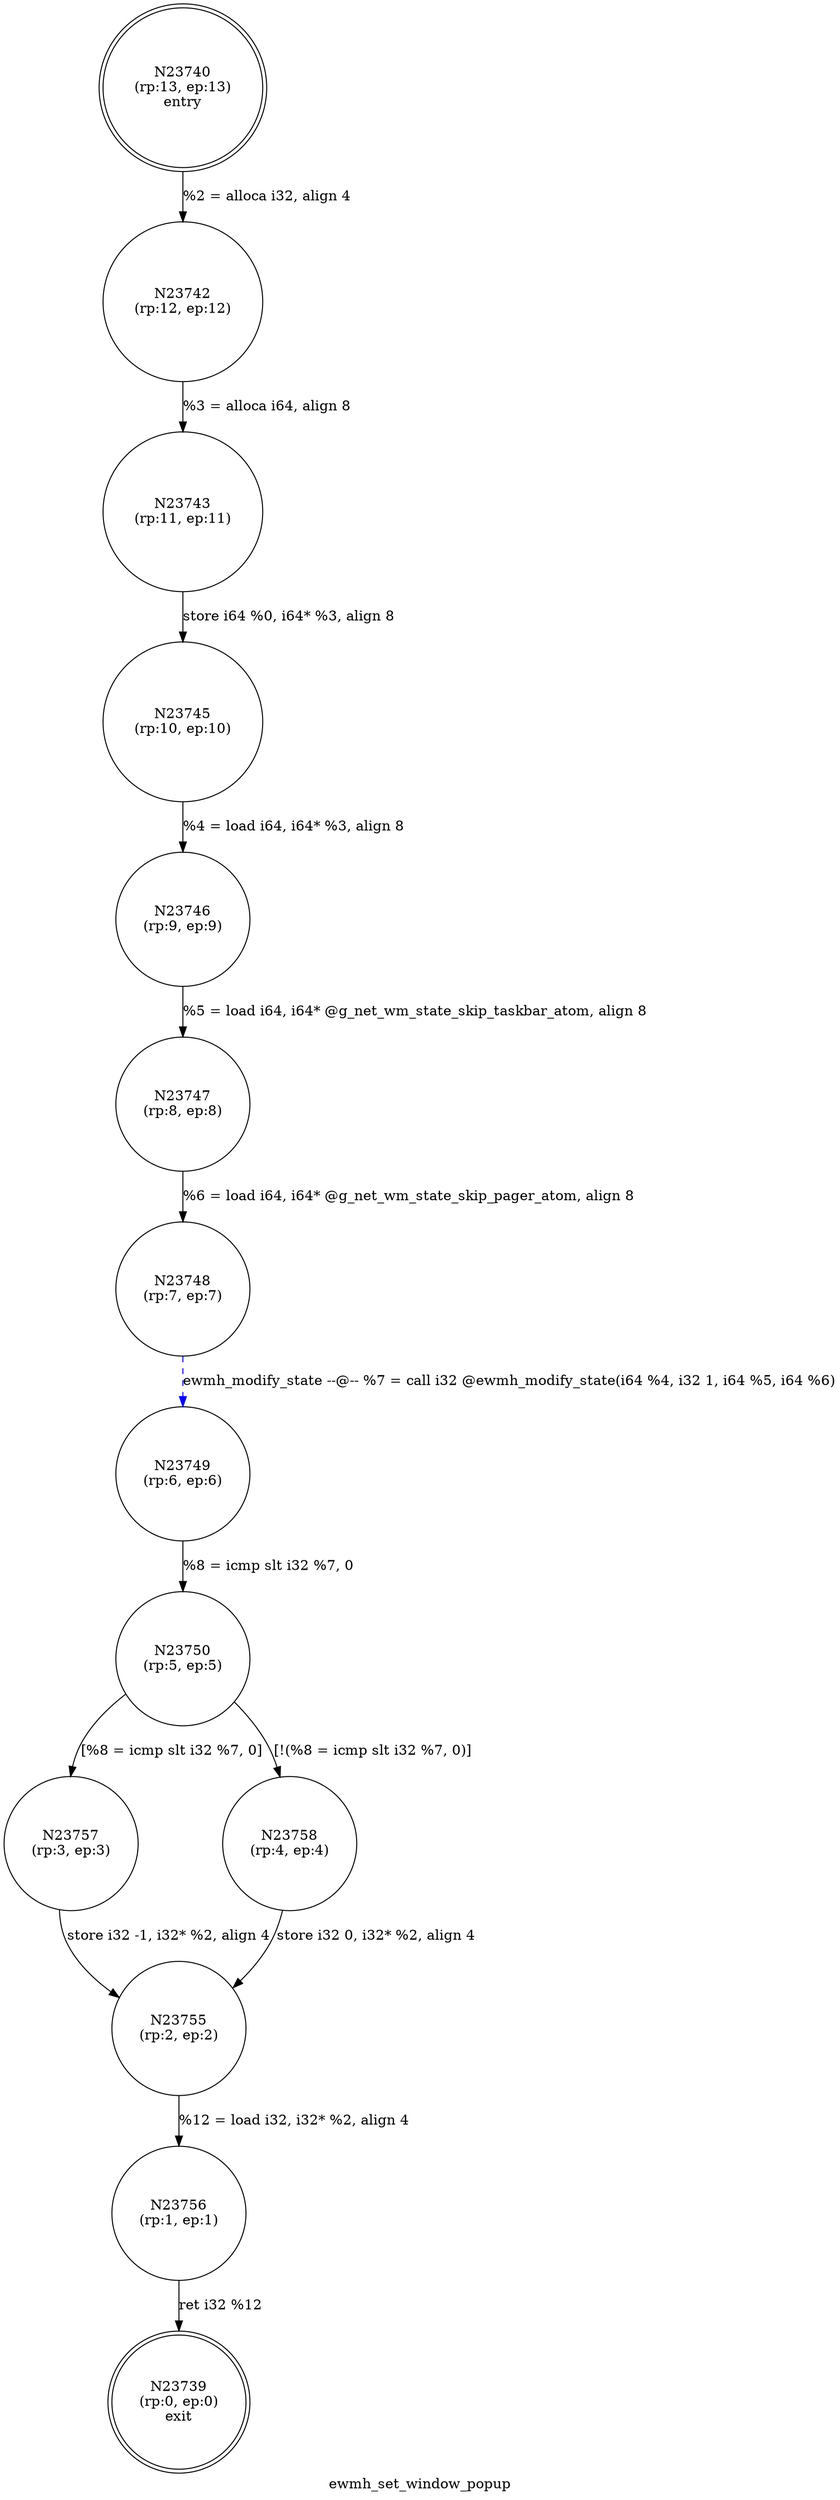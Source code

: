 digraph ewmh_set_window_popup {
label="ewmh_set_window_popup"
23739 [label="N23739\n(rp:0, ep:0)\nexit", shape="doublecircle"]
23740 [label="N23740\n(rp:13, ep:13)\nentry", shape="doublecircle"]
23740 -> 23742 [label="%2 = alloca i32, align 4"]
23742 [label="N23742\n(rp:12, ep:12)", shape="circle"]
23742 -> 23743 [label="%3 = alloca i64, align 8"]
23743 [label="N23743\n(rp:11, ep:11)", shape="circle"]
23743 -> 23745 [label="store i64 %0, i64* %3, align 8"]
23745 [label="N23745\n(rp:10, ep:10)", shape="circle"]
23745 -> 23746 [label="%4 = load i64, i64* %3, align 8"]
23746 [label="N23746\n(rp:9, ep:9)", shape="circle"]
23746 -> 23747 [label="%5 = load i64, i64* @g_net_wm_state_skip_taskbar_atom, align 8"]
23747 [label="N23747\n(rp:8, ep:8)", shape="circle"]
23747 -> 23748 [label="%6 = load i64, i64* @g_net_wm_state_skip_pager_atom, align 8"]
23748 [label="N23748\n(rp:7, ep:7)", shape="circle"]
23748 -> 23749 [label="ewmh_modify_state --@-- %7 = call i32 @ewmh_modify_state(i64 %4, i32 1, i64 %5, i64 %6)", style="dashed", color="blue"]
23749 [label="N23749\n(rp:6, ep:6)", shape="circle"]
23749 -> 23750 [label="%8 = icmp slt i32 %7, 0"]
23750 [label="N23750\n(rp:5, ep:5)", shape="circle"]
23750 -> 23757 [label="[%8 = icmp slt i32 %7, 0]"]
23750 -> 23758 [label="[!(%8 = icmp slt i32 %7, 0)]"]
23755 [label="N23755\n(rp:2, ep:2)", shape="circle"]
23755 -> 23756 [label="%12 = load i32, i32* %2, align 4"]
23756 [label="N23756\n(rp:1, ep:1)", shape="circle"]
23756 -> 23739 [label="ret i32 %12"]
23757 [label="N23757\n(rp:3, ep:3)", shape="circle"]
23757 -> 23755 [label="store i32 -1, i32* %2, align 4"]
23758 [label="N23758\n(rp:4, ep:4)", shape="circle"]
23758 -> 23755 [label="store i32 0, i32* %2, align 4"]
}
